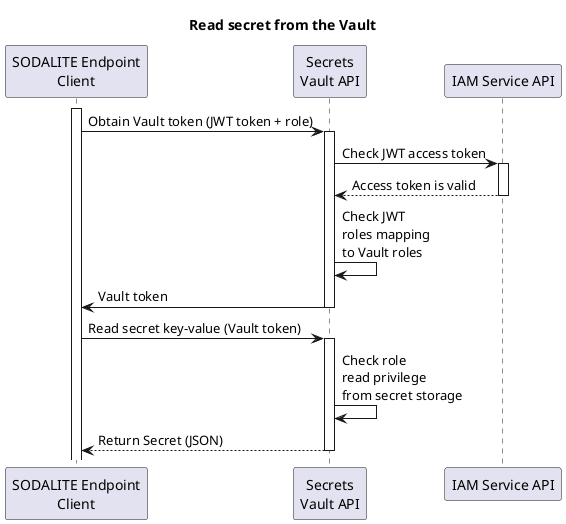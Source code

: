 @startuml
hide unlinked
title Read secret from the Vault
participant "SODALITE Endpoint\nClient" as client
participant "Secrets\nVault API" as secretstore
participant "IAM Service API" as IAM


activate client
client->secretstore: Obtain Vault token (JWT token + role)
activate secretstore
secretstore->IAM: Check JWT access token
activate IAM
IAM-->secretstore: Access token is valid
deactivate IAM
secretstore->secretstore: Check JWT\nroles mapping\nto Vault roles
secretstore->client: Vault token
deactivate secretstore
client->secretstore: Read secret key-value (Vault token)
activate secretstore
secretstore->secretstore: Check role\nread privilege\nfrom secret storage
secretstore-->client: Return Secret (JSON)
deactivate secretstore


@enduml
